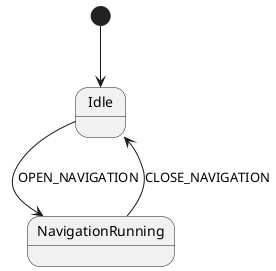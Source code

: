@startuml

[*] --> Idle
Idle --> NavigationRunning: OPEN_NAVIGATION
NavigationRunning -up-> Idle: CLOSE_NAVIGATION

@enduml